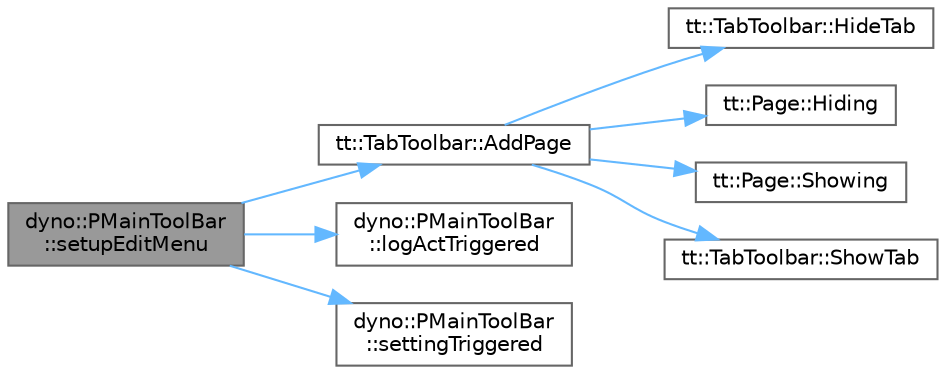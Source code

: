 digraph "dyno::PMainToolBar::setupEditMenu"
{
 // LATEX_PDF_SIZE
  bgcolor="transparent";
  edge [fontname=Helvetica,fontsize=10,labelfontname=Helvetica,labelfontsize=10];
  node [fontname=Helvetica,fontsize=10,shape=box,height=0.2,width=0.4];
  rankdir="LR";
  Node1 [id="Node000001",label="dyno::PMainToolBar\l::setupEditMenu",height=0.2,width=0.4,color="gray40", fillcolor="grey60", style="filled", fontcolor="black",tooltip=" "];
  Node1 -> Node2 [id="edge1_Node000001_Node000002",color="steelblue1",style="solid",tooltip=" "];
  Node2 [id="Node000002",label="tt::TabToolbar::AddPage",height=0.2,width=0.4,color="grey40", fillcolor="white", style="filled",URL="$classtt_1_1_tab_toolbar.html#a8921574120d95c3f4830405a349d13a8",tooltip=" "];
  Node2 -> Node3 [id="edge2_Node000002_Node000003",color="steelblue1",style="solid",tooltip=" "];
  Node3 [id="Node000003",label="tt::TabToolbar::HideTab",height=0.2,width=0.4,color="grey40", fillcolor="white", style="filled",URL="$classtt_1_1_tab_toolbar.html#a30efa7fdcf811ba6eff9e7e0661b0373",tooltip=" "];
  Node2 -> Node4 [id="edge3_Node000002_Node000004",color="steelblue1",style="solid",tooltip=" "];
  Node4 [id="Node000004",label="tt::Page::Hiding",height=0.2,width=0.4,color="grey40", fillcolor="white", style="filled",URL="$classtt_1_1_page.html#a47543f412c695d2fe01f4ab6e31c851e",tooltip=" "];
  Node2 -> Node5 [id="edge4_Node000002_Node000005",color="steelblue1",style="solid",tooltip=" "];
  Node5 [id="Node000005",label="tt::Page::Showing",height=0.2,width=0.4,color="grey40", fillcolor="white", style="filled",URL="$classtt_1_1_page.html#ac7d5cb87fe759b1aa1564e8208a7f67d",tooltip=" "];
  Node2 -> Node6 [id="edge5_Node000002_Node000006",color="steelblue1",style="solid",tooltip=" "];
  Node6 [id="Node000006",label="tt::TabToolbar::ShowTab",height=0.2,width=0.4,color="grey40", fillcolor="white", style="filled",URL="$classtt_1_1_tab_toolbar.html#a2022e1ba1cdda827d0a1a128d60844b0",tooltip=" "];
  Node1 -> Node7 [id="edge6_Node000001_Node000007",color="steelblue1",style="solid",tooltip=" "];
  Node7 [id="Node000007",label="dyno::PMainToolBar\l::logActTriggered",height=0.2,width=0.4,color="grey40", fillcolor="white", style="filled",URL="$classdyno_1_1_p_main_tool_bar.html#a5c783ca19bff4c19cffa2839ceacc26b",tooltip=" "];
  Node1 -> Node8 [id="edge7_Node000001_Node000008",color="steelblue1",style="solid",tooltip=" "];
  Node8 [id="Node000008",label="dyno::PMainToolBar\l::settingTriggered",height=0.2,width=0.4,color="grey40", fillcolor="white", style="filled",URL="$classdyno_1_1_p_main_tool_bar.html#ae48d828e68ec0a59aed85b414973a802",tooltip=" "];
}
